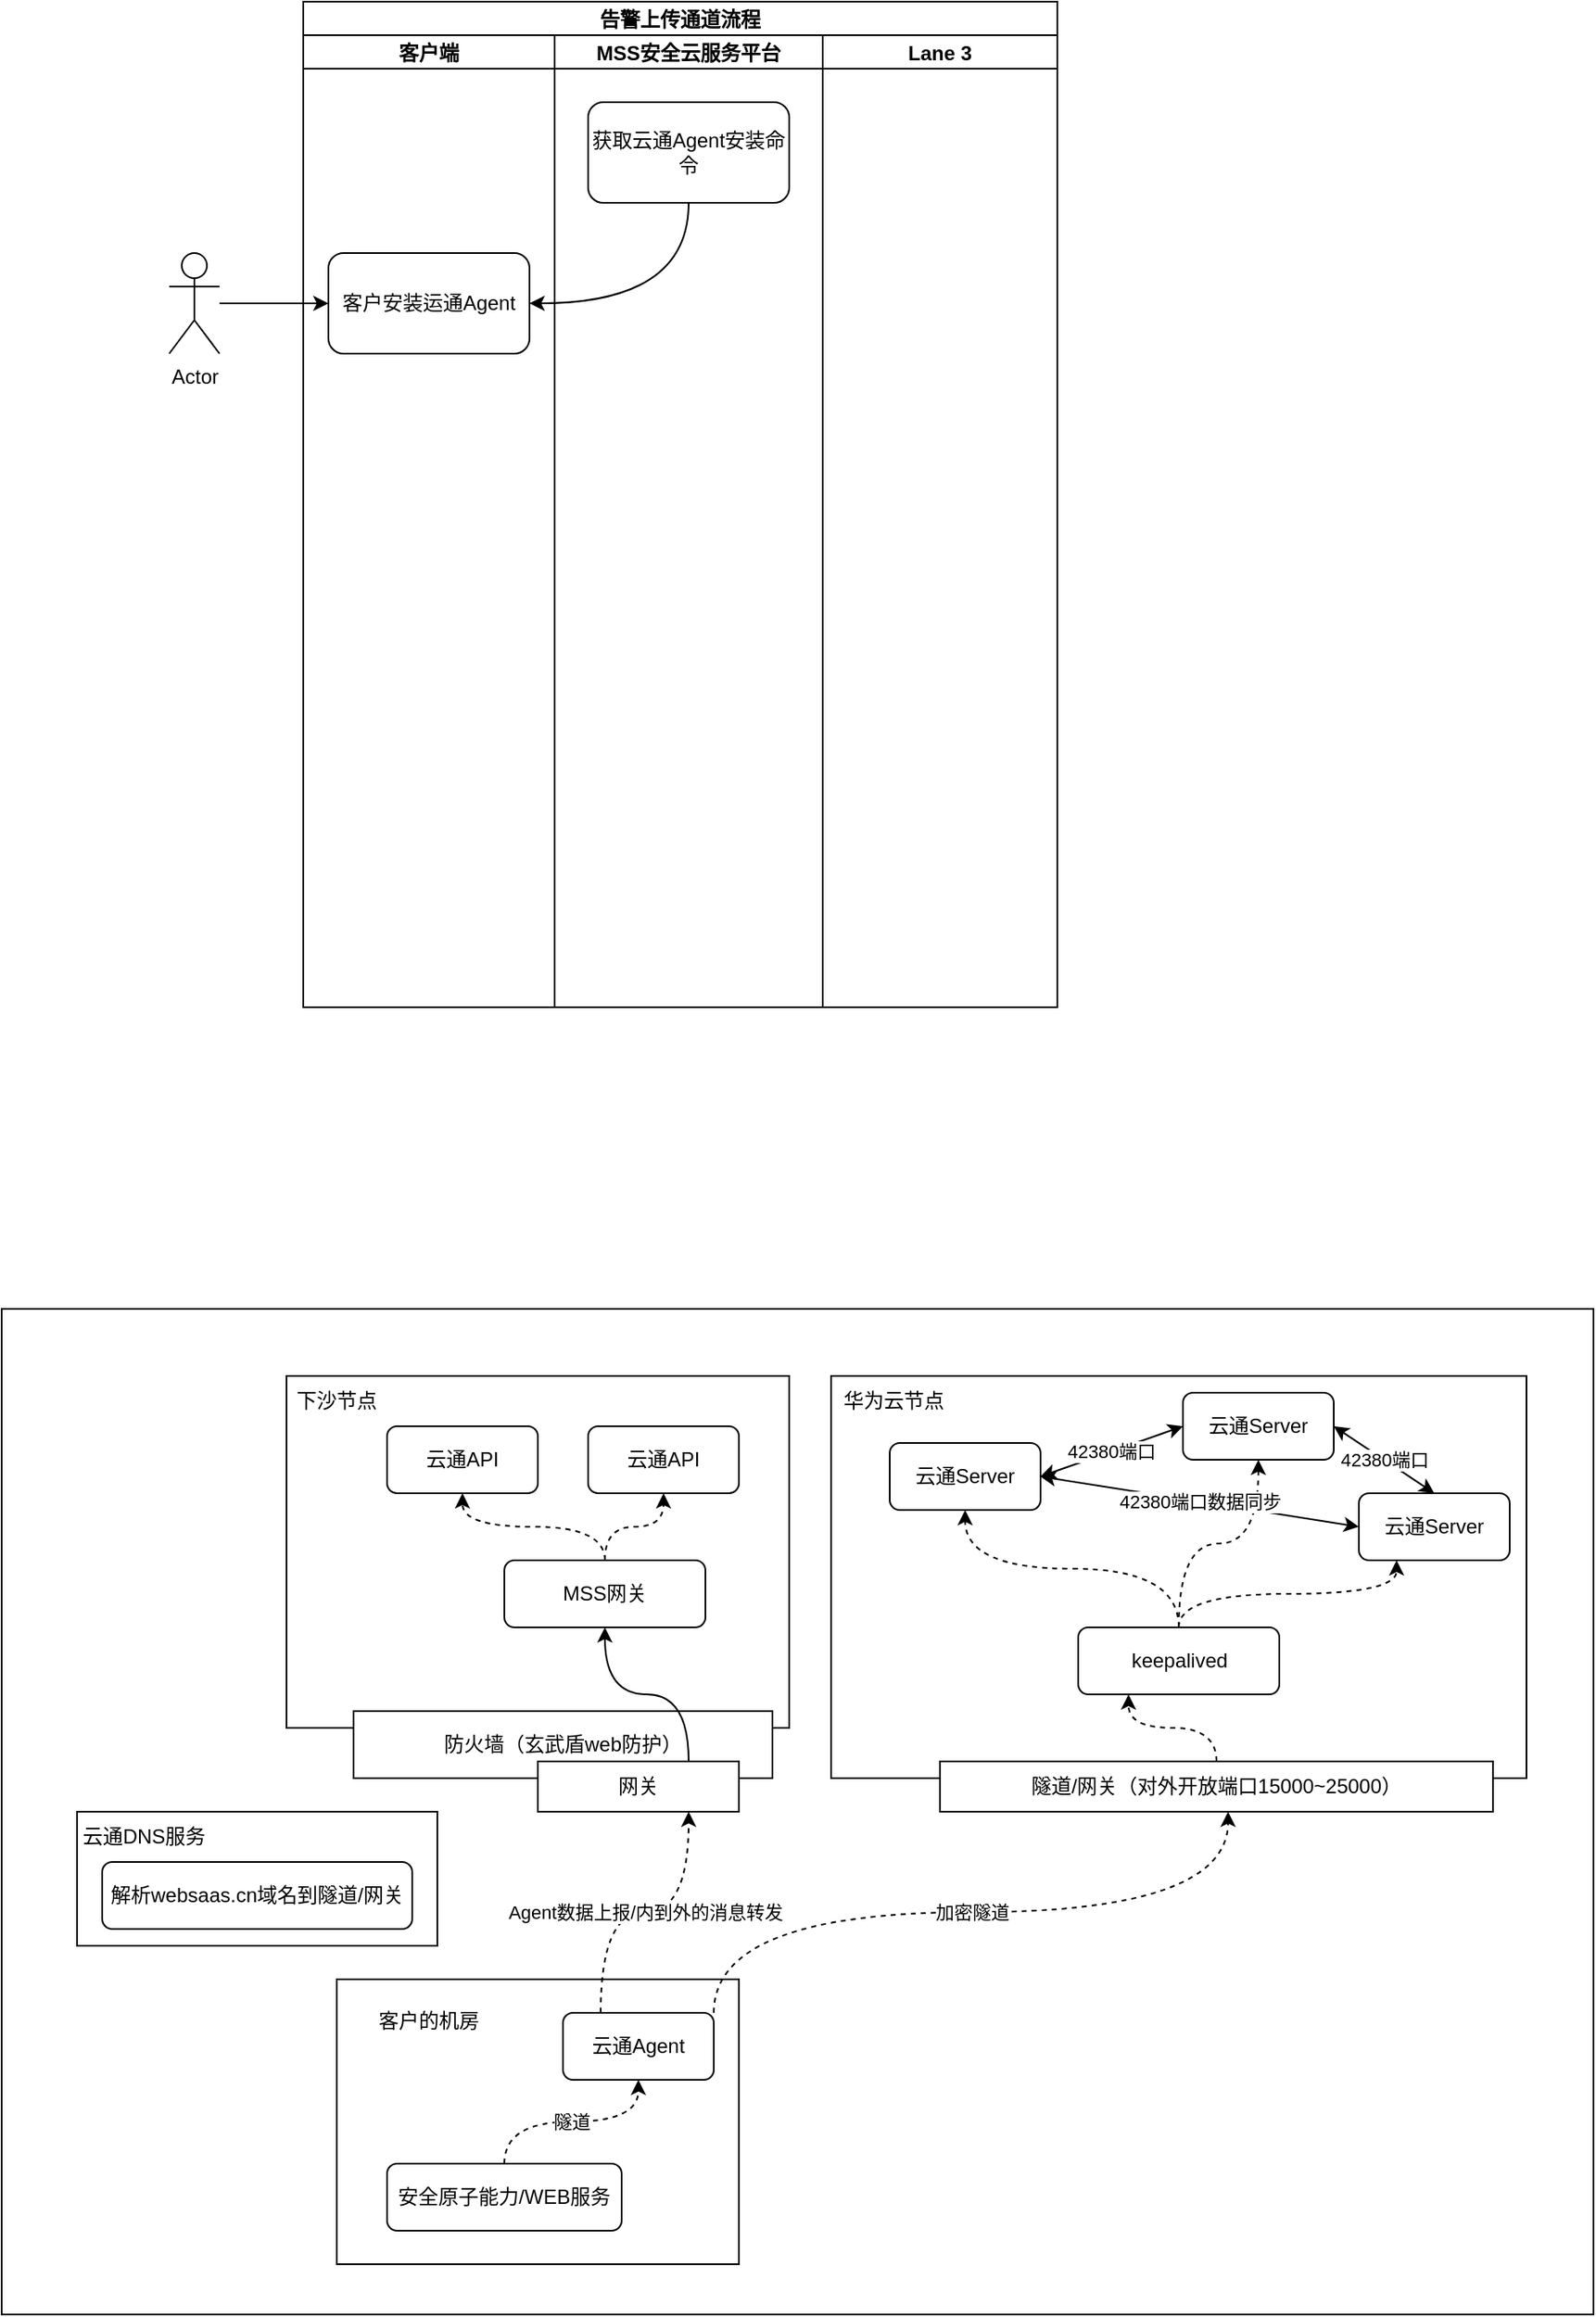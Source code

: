 <mxfile version="20.5.1" type="github">
  <diagram id="X0-Q3UgyOkLvdQDbUND6" name="第 1 页">
    <mxGraphModel dx="1304" dy="529" grid="1" gridSize="10" guides="1" tooltips="1" connect="1" arrows="1" fold="1" page="1" pageScale="1" pageWidth="827" pageHeight="1169" math="0" shadow="0">
      <root>
        <mxCell id="0" />
        <mxCell id="1" parent="0" />
        <mxCell id="2W0OFrPBYEMKjF1ASu4q-63" value="" style="rounded=0;whiteSpace=wrap;html=1;" vertex="1" parent="1">
          <mxGeometry x="30" y="840" width="950" height="600" as="geometry" />
        </mxCell>
        <mxCell id="2W0OFrPBYEMKjF1ASu4q-46" value="" style="rounded=0;whiteSpace=wrap;html=1;" vertex="1" parent="1">
          <mxGeometry x="525" y="880" width="415" height="240" as="geometry" />
        </mxCell>
        <mxCell id="2W0OFrPBYEMKjF1ASu4q-31" value="" style="rounded=0;whiteSpace=wrap;html=1;" vertex="1" parent="1">
          <mxGeometry x="230" y="1240" width="240" height="170" as="geometry" />
        </mxCell>
        <mxCell id="2W0OFrPBYEMKjF1ASu4q-15" value="" style="rounded=0;whiteSpace=wrap;html=1;" vertex="1" parent="1">
          <mxGeometry x="200" y="880" width="300" height="210" as="geometry" />
        </mxCell>
        <mxCell id="2W0OFrPBYEMKjF1ASu4q-1" value="告警上传通道流程" style="swimlane;childLayout=stackLayout;resizeParent=1;resizeParentMax=0;startSize=20;" vertex="1" parent="1">
          <mxGeometry x="210" y="60" width="450" height="600" as="geometry" />
        </mxCell>
        <mxCell id="2W0OFrPBYEMKjF1ASu4q-2" value="客户端" style="swimlane;startSize=20;" vertex="1" parent="2W0OFrPBYEMKjF1ASu4q-1">
          <mxGeometry y="20" width="150" height="580" as="geometry" />
        </mxCell>
        <mxCell id="2W0OFrPBYEMKjF1ASu4q-6" value="客户安装运通Agent" style="rounded=1;whiteSpace=wrap;html=1;" vertex="1" parent="2W0OFrPBYEMKjF1ASu4q-2">
          <mxGeometry x="15" y="130" width="120" height="60" as="geometry" />
        </mxCell>
        <mxCell id="2W0OFrPBYEMKjF1ASu4q-3" value="MSS安全云服务平台" style="swimlane;startSize=20;" vertex="1" parent="2W0OFrPBYEMKjF1ASu4q-1">
          <mxGeometry x="150" y="20" width="160" height="580" as="geometry" />
        </mxCell>
        <mxCell id="2W0OFrPBYEMKjF1ASu4q-8" value="获取云通Agent安装命令" style="rounded=1;whiteSpace=wrap;html=1;" vertex="1" parent="2W0OFrPBYEMKjF1ASu4q-3">
          <mxGeometry x="20" y="40" width="120" height="60" as="geometry" />
        </mxCell>
        <mxCell id="2W0OFrPBYEMKjF1ASu4q-4" value="Lane 3" style="swimlane;startSize=20;" vertex="1" parent="2W0OFrPBYEMKjF1ASu4q-1">
          <mxGeometry x="310" y="20" width="140" height="580" as="geometry" />
        </mxCell>
        <mxCell id="2W0OFrPBYEMKjF1ASu4q-10" style="edgeStyle=orthogonalEdgeStyle;curved=1;rounded=0;orthogonalLoop=1;jettySize=auto;html=1;entryX=1;entryY=0.5;entryDx=0;entryDy=0;exitX=0.5;exitY=1;exitDx=0;exitDy=0;" edge="1" parent="2W0OFrPBYEMKjF1ASu4q-1" source="2W0OFrPBYEMKjF1ASu4q-8" target="2W0OFrPBYEMKjF1ASu4q-6">
          <mxGeometry relative="1" as="geometry" />
        </mxCell>
        <mxCell id="2W0OFrPBYEMKjF1ASu4q-11" style="edgeStyle=orthogonalEdgeStyle;curved=1;rounded=0;orthogonalLoop=1;jettySize=auto;html=1;entryX=0;entryY=0.5;entryDx=0;entryDy=0;" edge="1" parent="1" source="2W0OFrPBYEMKjF1ASu4q-5" target="2W0OFrPBYEMKjF1ASu4q-6">
          <mxGeometry relative="1" as="geometry" />
        </mxCell>
        <mxCell id="2W0OFrPBYEMKjF1ASu4q-5" value="Actor" style="shape=umlActor;verticalLabelPosition=bottom;verticalAlign=top;html=1;outlineConnect=0;" vertex="1" parent="1">
          <mxGeometry x="130" y="210" width="30" height="60" as="geometry" />
        </mxCell>
        <mxCell id="2W0OFrPBYEMKjF1ASu4q-12" value="云通API" style="rounded=1;whiteSpace=wrap;html=1;" vertex="1" parent="1">
          <mxGeometry x="260" y="910" width="90" height="40" as="geometry" />
        </mxCell>
        <mxCell id="2W0OFrPBYEMKjF1ASu4q-14" value="云通API" style="rounded=1;whiteSpace=wrap;html=1;" vertex="1" parent="1">
          <mxGeometry x="380" y="910" width="90" height="40" as="geometry" />
        </mxCell>
        <mxCell id="2W0OFrPBYEMKjF1ASu4q-17" style="edgeStyle=orthogonalEdgeStyle;curved=1;rounded=0;orthogonalLoop=1;jettySize=auto;html=1;entryX=0.5;entryY=1;entryDx=0;entryDy=0;dashed=1;" edge="1" parent="1" source="2W0OFrPBYEMKjF1ASu4q-16" target="2W0OFrPBYEMKjF1ASu4q-12">
          <mxGeometry relative="1" as="geometry" />
        </mxCell>
        <mxCell id="2W0OFrPBYEMKjF1ASu4q-18" style="edgeStyle=orthogonalEdgeStyle;curved=1;rounded=0;orthogonalLoop=1;jettySize=auto;html=1;entryX=0.5;entryY=1;entryDx=0;entryDy=0;dashed=1;" edge="1" parent="1" source="2W0OFrPBYEMKjF1ASu4q-16" target="2W0OFrPBYEMKjF1ASu4q-14">
          <mxGeometry relative="1" as="geometry" />
        </mxCell>
        <mxCell id="2W0OFrPBYEMKjF1ASu4q-16" value="MSS网关" style="rounded=1;whiteSpace=wrap;html=1;" vertex="1" parent="1">
          <mxGeometry x="330" y="990" width="120" height="40" as="geometry" />
        </mxCell>
        <mxCell id="2W0OFrPBYEMKjF1ASu4q-19" value="下沙节点" style="text;html=1;strokeColor=none;fillColor=none;align=center;verticalAlign=middle;whiteSpace=wrap;rounded=0;" vertex="1" parent="1">
          <mxGeometry x="200" y="880" width="60" height="30" as="geometry" />
        </mxCell>
        <mxCell id="2W0OFrPBYEMKjF1ASu4q-20" value="防火墙（玄武盾web防护）" style="rounded=0;whiteSpace=wrap;html=1;" vertex="1" parent="1">
          <mxGeometry x="240" y="1080" width="250" height="40" as="geometry" />
        </mxCell>
        <mxCell id="2W0OFrPBYEMKjF1ASu4q-23" value="网关" style="rounded=0;whiteSpace=wrap;html=1;" vertex="1" parent="1">
          <mxGeometry x="350" y="1110" width="120" height="30" as="geometry" />
        </mxCell>
        <mxCell id="2W0OFrPBYEMKjF1ASu4q-22" style="edgeStyle=orthogonalEdgeStyle;rounded=0;orthogonalLoop=1;jettySize=auto;html=1;entryX=0.5;entryY=1;entryDx=0;entryDy=0;elbow=vertical;curved=1;exitX=0.75;exitY=0;exitDx=0;exitDy=0;" edge="1" parent="1" source="2W0OFrPBYEMKjF1ASu4q-23" target="2W0OFrPBYEMKjF1ASu4q-16">
          <mxGeometry relative="1" as="geometry" />
        </mxCell>
        <mxCell id="2W0OFrPBYEMKjF1ASu4q-30" value="隧道" style="edgeStyle=orthogonalEdgeStyle;curved=1;rounded=0;orthogonalLoop=1;jettySize=auto;html=1;entryX=0.5;entryY=1;entryDx=0;entryDy=0;elbow=vertical;dashed=1;" edge="1" parent="1" source="2W0OFrPBYEMKjF1ASu4q-26" target="2W0OFrPBYEMKjF1ASu4q-29">
          <mxGeometry relative="1" as="geometry" />
        </mxCell>
        <mxCell id="2W0OFrPBYEMKjF1ASu4q-26" value="安全原子能力/WEB服务" style="rounded=1;whiteSpace=wrap;html=1;" vertex="1" parent="1">
          <mxGeometry x="260" y="1350" width="140" height="40" as="geometry" />
        </mxCell>
        <mxCell id="2W0OFrPBYEMKjF1ASu4q-33" value="Agent数据上报/内到外的消息转发" style="edgeStyle=orthogonalEdgeStyle;curved=1;rounded=0;orthogonalLoop=1;jettySize=auto;html=1;entryX=0.75;entryY=1;entryDx=0;entryDy=0;dashed=1;elbow=vertical;exitX=0.25;exitY=0;exitDx=0;exitDy=0;" edge="1" parent="1" source="2W0OFrPBYEMKjF1ASu4q-29" target="2W0OFrPBYEMKjF1ASu4q-23">
          <mxGeometry relative="1" as="geometry" />
        </mxCell>
        <mxCell id="2W0OFrPBYEMKjF1ASu4q-60" value="加密隧道" style="edgeStyle=orthogonalEdgeStyle;curved=1;rounded=0;orthogonalLoop=1;jettySize=auto;html=1;exitX=1;exitY=0;exitDx=0;exitDy=0;entryX=0.521;entryY=1;entryDx=0;entryDy=0;entryPerimeter=0;elbow=vertical;dashed=1;" edge="1" parent="1" source="2W0OFrPBYEMKjF1ASu4q-29" target="2W0OFrPBYEMKjF1ASu4q-59">
          <mxGeometry relative="1" as="geometry" />
        </mxCell>
        <mxCell id="2W0OFrPBYEMKjF1ASu4q-29" value="云通Agent" style="rounded=1;whiteSpace=wrap;html=1;" vertex="1" parent="1">
          <mxGeometry x="365" y="1260" width="90" height="40" as="geometry" />
        </mxCell>
        <mxCell id="2W0OFrPBYEMKjF1ASu4q-32" value="客户的机房" style="text;html=1;strokeColor=none;fillColor=none;align=center;verticalAlign=middle;whiteSpace=wrap;rounded=0;" vertex="1" parent="1">
          <mxGeometry x="250" y="1250" width="70" height="30" as="geometry" />
        </mxCell>
        <mxCell id="2W0OFrPBYEMKjF1ASu4q-34" value="" style="rounded=0;whiteSpace=wrap;html=1;" vertex="1" parent="1">
          <mxGeometry x="75" y="1140" width="215" height="80" as="geometry" />
        </mxCell>
        <mxCell id="2W0OFrPBYEMKjF1ASu4q-35" value="云通DNS服务" style="text;html=1;strokeColor=none;fillColor=none;align=center;verticalAlign=middle;whiteSpace=wrap;rounded=0;" vertex="1" parent="1">
          <mxGeometry x="60" y="1140" width="110" height="30" as="geometry" />
        </mxCell>
        <mxCell id="2W0OFrPBYEMKjF1ASu4q-39" value="解析websaas.cn域名到隧道/网关" style="rounded=1;whiteSpace=wrap;html=1;" vertex="1" parent="1">
          <mxGeometry x="90" y="1170" width="185" height="40" as="geometry" />
        </mxCell>
        <mxCell id="2W0OFrPBYEMKjF1ASu4q-40" value="云通Server" style="rounded=1;whiteSpace=wrap;html=1;" vertex="1" parent="1">
          <mxGeometry x="560" y="920" width="90" height="40" as="geometry" />
        </mxCell>
        <mxCell id="2W0OFrPBYEMKjF1ASu4q-44" value="云通Server" style="rounded=1;whiteSpace=wrap;html=1;" vertex="1" parent="1">
          <mxGeometry x="840" y="950" width="90" height="40" as="geometry" />
        </mxCell>
        <mxCell id="2W0OFrPBYEMKjF1ASu4q-45" value="云通Server" style="rounded=1;whiteSpace=wrap;html=1;" vertex="1" parent="1">
          <mxGeometry x="735" y="890" width="90" height="40" as="geometry" />
        </mxCell>
        <mxCell id="2W0OFrPBYEMKjF1ASu4q-48" style="edgeStyle=orthogonalEdgeStyle;curved=1;rounded=0;orthogonalLoop=1;jettySize=auto;html=1;entryX=0.5;entryY=1;entryDx=0;entryDy=0;dashed=1;elbow=vertical;exitX=0.5;exitY=0;exitDx=0;exitDy=0;" edge="1" parent="1" source="2W0OFrPBYEMKjF1ASu4q-47" target="2W0OFrPBYEMKjF1ASu4q-40">
          <mxGeometry relative="1" as="geometry" />
        </mxCell>
        <mxCell id="2W0OFrPBYEMKjF1ASu4q-49" style="edgeStyle=orthogonalEdgeStyle;curved=1;rounded=0;orthogonalLoop=1;jettySize=auto;html=1;entryX=0.5;entryY=1;entryDx=0;entryDy=0;dashed=1;elbow=vertical;" edge="1" parent="1" source="2W0OFrPBYEMKjF1ASu4q-47" target="2W0OFrPBYEMKjF1ASu4q-45">
          <mxGeometry relative="1" as="geometry" />
        </mxCell>
        <mxCell id="2W0OFrPBYEMKjF1ASu4q-50" style="edgeStyle=orthogonalEdgeStyle;curved=1;rounded=0;orthogonalLoop=1;jettySize=auto;html=1;entryX=0.25;entryY=1;entryDx=0;entryDy=0;dashed=1;elbow=vertical;exitX=0.5;exitY=0;exitDx=0;exitDy=0;" edge="1" parent="1" source="2W0OFrPBYEMKjF1ASu4q-47" target="2W0OFrPBYEMKjF1ASu4q-44">
          <mxGeometry relative="1" as="geometry" />
        </mxCell>
        <mxCell id="2W0OFrPBYEMKjF1ASu4q-47" value="keepalived" style="rounded=1;whiteSpace=wrap;html=1;" vertex="1" parent="1">
          <mxGeometry x="672.5" y="1030" width="120" height="40" as="geometry" />
        </mxCell>
        <mxCell id="2W0OFrPBYEMKjF1ASu4q-51" value="华为云节点" style="text;html=1;strokeColor=none;fillColor=none;align=center;verticalAlign=middle;whiteSpace=wrap;rounded=0;" vertex="1" parent="1">
          <mxGeometry x="525" y="880" width="75" height="30" as="geometry" />
        </mxCell>
        <mxCell id="2W0OFrPBYEMKjF1ASu4q-54" value="42380端口" style="endArrow=classic;startArrow=classic;html=1;rounded=0;curved=1;elbow=vertical;entryX=0;entryY=0.5;entryDx=0;entryDy=0;exitX=1;exitY=0.5;exitDx=0;exitDy=0;" edge="1" parent="1" source="2W0OFrPBYEMKjF1ASu4q-40" target="2W0OFrPBYEMKjF1ASu4q-45">
          <mxGeometry width="50" height="50" relative="1" as="geometry">
            <mxPoint x="570" y="1070" as="sourcePoint" />
            <mxPoint x="620" y="1020" as="targetPoint" />
          </mxGeometry>
        </mxCell>
        <mxCell id="2W0OFrPBYEMKjF1ASu4q-55" value="42380端口" style="endArrow=classic;startArrow=classic;html=1;rounded=0;curved=1;elbow=vertical;entryX=0.5;entryY=0;entryDx=0;entryDy=0;exitX=1;exitY=0.5;exitDx=0;exitDy=0;" edge="1" parent="1" source="2W0OFrPBYEMKjF1ASu4q-45" target="2W0OFrPBYEMKjF1ASu4q-44">
          <mxGeometry width="50" height="50" relative="1" as="geometry">
            <mxPoint x="570" y="1070" as="sourcePoint" />
            <mxPoint x="620" y="1020" as="targetPoint" />
          </mxGeometry>
        </mxCell>
        <mxCell id="2W0OFrPBYEMKjF1ASu4q-56" value="42380端口数据同步" style="endArrow=classic;startArrow=classic;html=1;rounded=0;curved=1;elbow=vertical;entryX=0;entryY=0.5;entryDx=0;entryDy=0;exitX=1;exitY=0.5;exitDx=0;exitDy=0;" edge="1" parent="1" source="2W0OFrPBYEMKjF1ASu4q-40" target="2W0OFrPBYEMKjF1ASu4q-44">
          <mxGeometry width="50" height="50" relative="1" as="geometry">
            <mxPoint x="570" y="1070" as="sourcePoint" />
            <mxPoint x="620" y="1020" as="targetPoint" />
          </mxGeometry>
        </mxCell>
        <mxCell id="2W0OFrPBYEMKjF1ASu4q-62" style="edgeStyle=orthogonalEdgeStyle;curved=1;rounded=0;orthogonalLoop=1;jettySize=auto;html=1;entryX=0.25;entryY=1;entryDx=0;entryDy=0;dashed=1;elbow=vertical;" edge="1" parent="1" source="2W0OFrPBYEMKjF1ASu4q-59" target="2W0OFrPBYEMKjF1ASu4q-47">
          <mxGeometry relative="1" as="geometry" />
        </mxCell>
        <mxCell id="2W0OFrPBYEMKjF1ASu4q-59" value="隧道/网关（对外开放端口15000~25000）" style="rounded=0;whiteSpace=wrap;html=1;" vertex="1" parent="1">
          <mxGeometry x="590" y="1110" width="330" height="30" as="geometry" />
        </mxCell>
      </root>
    </mxGraphModel>
  </diagram>
</mxfile>
